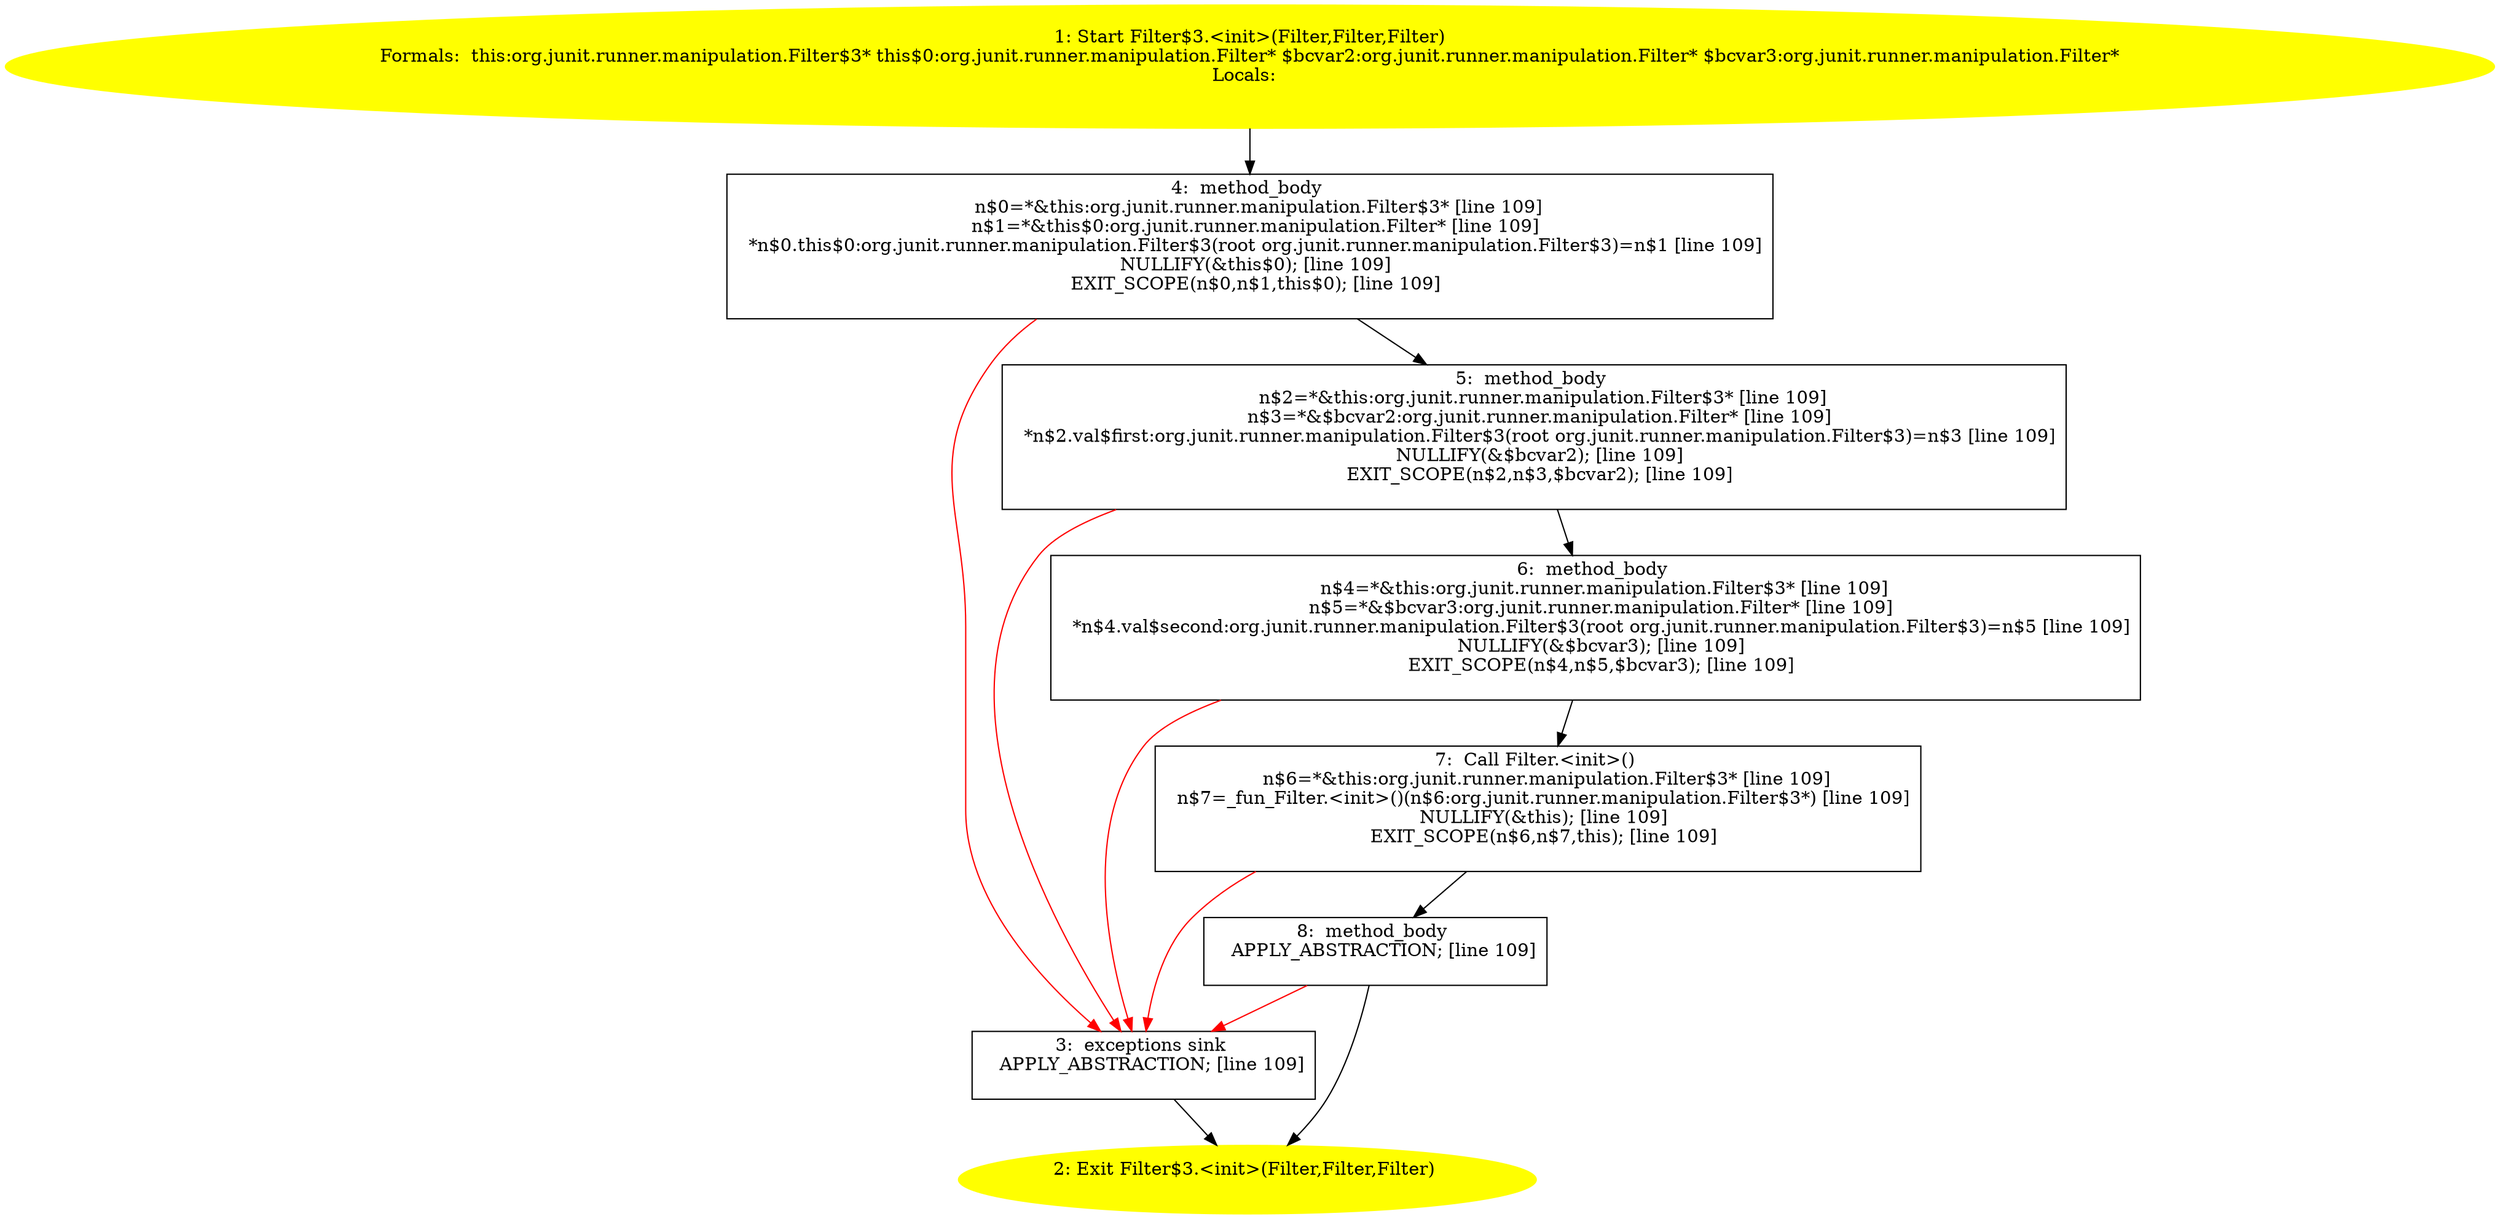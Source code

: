 /* @generated */
digraph cfg {
"org.junit.runner.manipulation.Filter$3.<init>(org.junit.runner.manipulation.Filter,org.junit.runner..68e1c32e410b48c8169bec9236abca15_1" [label="1: Start Filter$3.<init>(Filter,Filter,Filter)\nFormals:  this:org.junit.runner.manipulation.Filter$3* this$0:org.junit.runner.manipulation.Filter* $bcvar2:org.junit.runner.manipulation.Filter* $bcvar3:org.junit.runner.manipulation.Filter*\nLocals:  \n  " color=yellow style=filled]
	

	 "org.junit.runner.manipulation.Filter$3.<init>(org.junit.runner.manipulation.Filter,org.junit.runner..68e1c32e410b48c8169bec9236abca15_1" -> "org.junit.runner.manipulation.Filter$3.<init>(org.junit.runner.manipulation.Filter,org.junit.runner..68e1c32e410b48c8169bec9236abca15_4" ;
"org.junit.runner.manipulation.Filter$3.<init>(org.junit.runner.manipulation.Filter,org.junit.runner..68e1c32e410b48c8169bec9236abca15_2" [label="2: Exit Filter$3.<init>(Filter,Filter,Filter) \n  " color=yellow style=filled]
	

"org.junit.runner.manipulation.Filter$3.<init>(org.junit.runner.manipulation.Filter,org.junit.runner..68e1c32e410b48c8169bec9236abca15_3" [label="3:  exceptions sink \n   APPLY_ABSTRACTION; [line 109]\n " shape="box"]
	

	 "org.junit.runner.manipulation.Filter$3.<init>(org.junit.runner.manipulation.Filter,org.junit.runner..68e1c32e410b48c8169bec9236abca15_3" -> "org.junit.runner.manipulation.Filter$3.<init>(org.junit.runner.manipulation.Filter,org.junit.runner..68e1c32e410b48c8169bec9236abca15_2" ;
"org.junit.runner.manipulation.Filter$3.<init>(org.junit.runner.manipulation.Filter,org.junit.runner..68e1c32e410b48c8169bec9236abca15_4" [label="4:  method_body \n   n$0=*&this:org.junit.runner.manipulation.Filter$3* [line 109]\n  n$1=*&this$0:org.junit.runner.manipulation.Filter* [line 109]\n  *n$0.this$0:org.junit.runner.manipulation.Filter$3(root org.junit.runner.manipulation.Filter$3)=n$1 [line 109]\n  NULLIFY(&this$0); [line 109]\n  EXIT_SCOPE(n$0,n$1,this$0); [line 109]\n " shape="box"]
	

	 "org.junit.runner.manipulation.Filter$3.<init>(org.junit.runner.manipulation.Filter,org.junit.runner..68e1c32e410b48c8169bec9236abca15_4" -> "org.junit.runner.manipulation.Filter$3.<init>(org.junit.runner.manipulation.Filter,org.junit.runner..68e1c32e410b48c8169bec9236abca15_5" ;
	 "org.junit.runner.manipulation.Filter$3.<init>(org.junit.runner.manipulation.Filter,org.junit.runner..68e1c32e410b48c8169bec9236abca15_4" -> "org.junit.runner.manipulation.Filter$3.<init>(org.junit.runner.manipulation.Filter,org.junit.runner..68e1c32e410b48c8169bec9236abca15_3" [color="red" ];
"org.junit.runner.manipulation.Filter$3.<init>(org.junit.runner.manipulation.Filter,org.junit.runner..68e1c32e410b48c8169bec9236abca15_5" [label="5:  method_body \n   n$2=*&this:org.junit.runner.manipulation.Filter$3* [line 109]\n  n$3=*&$bcvar2:org.junit.runner.manipulation.Filter* [line 109]\n  *n$2.val$first:org.junit.runner.manipulation.Filter$3(root org.junit.runner.manipulation.Filter$3)=n$3 [line 109]\n  NULLIFY(&$bcvar2); [line 109]\n  EXIT_SCOPE(n$2,n$3,$bcvar2); [line 109]\n " shape="box"]
	

	 "org.junit.runner.manipulation.Filter$3.<init>(org.junit.runner.manipulation.Filter,org.junit.runner..68e1c32e410b48c8169bec9236abca15_5" -> "org.junit.runner.manipulation.Filter$3.<init>(org.junit.runner.manipulation.Filter,org.junit.runner..68e1c32e410b48c8169bec9236abca15_6" ;
	 "org.junit.runner.manipulation.Filter$3.<init>(org.junit.runner.manipulation.Filter,org.junit.runner..68e1c32e410b48c8169bec9236abca15_5" -> "org.junit.runner.manipulation.Filter$3.<init>(org.junit.runner.manipulation.Filter,org.junit.runner..68e1c32e410b48c8169bec9236abca15_3" [color="red" ];
"org.junit.runner.manipulation.Filter$3.<init>(org.junit.runner.manipulation.Filter,org.junit.runner..68e1c32e410b48c8169bec9236abca15_6" [label="6:  method_body \n   n$4=*&this:org.junit.runner.manipulation.Filter$3* [line 109]\n  n$5=*&$bcvar3:org.junit.runner.manipulation.Filter* [line 109]\n  *n$4.val$second:org.junit.runner.manipulation.Filter$3(root org.junit.runner.manipulation.Filter$3)=n$5 [line 109]\n  NULLIFY(&$bcvar3); [line 109]\n  EXIT_SCOPE(n$4,n$5,$bcvar3); [line 109]\n " shape="box"]
	

	 "org.junit.runner.manipulation.Filter$3.<init>(org.junit.runner.manipulation.Filter,org.junit.runner..68e1c32e410b48c8169bec9236abca15_6" -> "org.junit.runner.manipulation.Filter$3.<init>(org.junit.runner.manipulation.Filter,org.junit.runner..68e1c32e410b48c8169bec9236abca15_7" ;
	 "org.junit.runner.manipulation.Filter$3.<init>(org.junit.runner.manipulation.Filter,org.junit.runner..68e1c32e410b48c8169bec9236abca15_6" -> "org.junit.runner.manipulation.Filter$3.<init>(org.junit.runner.manipulation.Filter,org.junit.runner..68e1c32e410b48c8169bec9236abca15_3" [color="red" ];
"org.junit.runner.manipulation.Filter$3.<init>(org.junit.runner.manipulation.Filter,org.junit.runner..68e1c32e410b48c8169bec9236abca15_7" [label="7:  Call Filter.<init>() \n   n$6=*&this:org.junit.runner.manipulation.Filter$3* [line 109]\n  n$7=_fun_Filter.<init>()(n$6:org.junit.runner.manipulation.Filter$3*) [line 109]\n  NULLIFY(&this); [line 109]\n  EXIT_SCOPE(n$6,n$7,this); [line 109]\n " shape="box"]
	

	 "org.junit.runner.manipulation.Filter$3.<init>(org.junit.runner.manipulation.Filter,org.junit.runner..68e1c32e410b48c8169bec9236abca15_7" -> "org.junit.runner.manipulation.Filter$3.<init>(org.junit.runner.manipulation.Filter,org.junit.runner..68e1c32e410b48c8169bec9236abca15_8" ;
	 "org.junit.runner.manipulation.Filter$3.<init>(org.junit.runner.manipulation.Filter,org.junit.runner..68e1c32e410b48c8169bec9236abca15_7" -> "org.junit.runner.manipulation.Filter$3.<init>(org.junit.runner.manipulation.Filter,org.junit.runner..68e1c32e410b48c8169bec9236abca15_3" [color="red" ];
"org.junit.runner.manipulation.Filter$3.<init>(org.junit.runner.manipulation.Filter,org.junit.runner..68e1c32e410b48c8169bec9236abca15_8" [label="8:  method_body \n   APPLY_ABSTRACTION; [line 109]\n " shape="box"]
	

	 "org.junit.runner.manipulation.Filter$3.<init>(org.junit.runner.manipulation.Filter,org.junit.runner..68e1c32e410b48c8169bec9236abca15_8" -> "org.junit.runner.manipulation.Filter$3.<init>(org.junit.runner.manipulation.Filter,org.junit.runner..68e1c32e410b48c8169bec9236abca15_2" ;
	 "org.junit.runner.manipulation.Filter$3.<init>(org.junit.runner.manipulation.Filter,org.junit.runner..68e1c32e410b48c8169bec9236abca15_8" -> "org.junit.runner.manipulation.Filter$3.<init>(org.junit.runner.manipulation.Filter,org.junit.runner..68e1c32e410b48c8169bec9236abca15_3" [color="red" ];
}
